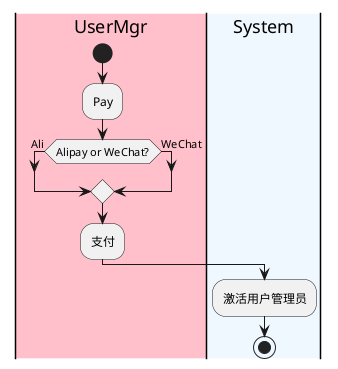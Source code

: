 @startuml
'https://plantuml.com/activity-diagram-beta
|#pink|UserMgr|
|#aliceblue|System|
|UserMgr|
start
:Pay;
if (Alipay or WeChat?) is (Ali) then
else (WeChat)
endif
:支付;
|System|
:激活用户管理员;
stop

@enduml
